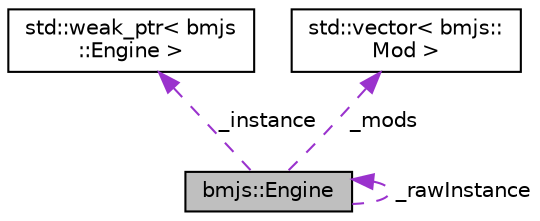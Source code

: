 digraph "bmjs::Engine"
{
 // LATEX_PDF_SIZE
  edge [fontname="Helvetica",fontsize="10",labelfontname="Helvetica",labelfontsize="10"];
  node [fontname="Helvetica",fontsize="10",shape=record];
  Node1 [label="bmjs::Engine",height=0.2,width=0.4,color="black", fillcolor="grey75", style="filled", fontcolor="black",tooltip="Javascript Engine Wrapper."];
  Node2 -> Node1 [dir="back",color="darkorchid3",fontsize="10",style="dashed",label=" _instance" ,fontname="Helvetica"];
  Node2 [label="std::weak_ptr\< bmjs\l::Engine \>",height=0.2,width=0.4,color="black", fillcolor="white", style="filled",URL="/home/runner/work/Bomberman-Global-Offensive/Bomberman-Global-Offensive/doc/external/cppreference-doxygen-web.tag.xml$cpp/memory/weak_ptr.html",tooltip=" "];
  Node3 -> Node1 [dir="back",color="darkorchid3",fontsize="10",style="dashed",label=" _mods" ,fontname="Helvetica"];
  Node3 [label="std::vector\< bmjs::\lMod \>",height=0.2,width=0.4,color="black", fillcolor="white", style="filled",URL="/home/runner/work/Bomberman-Global-Offensive/Bomberman-Global-Offensive/doc/external/cppreference-doxygen-web.tag.xml$cpp/container/vector.html",tooltip=" "];
  Node1 -> Node1 [dir="back",color="darkorchid3",fontsize="10",style="dashed",label=" _rawInstance" ,fontname="Helvetica"];
}
